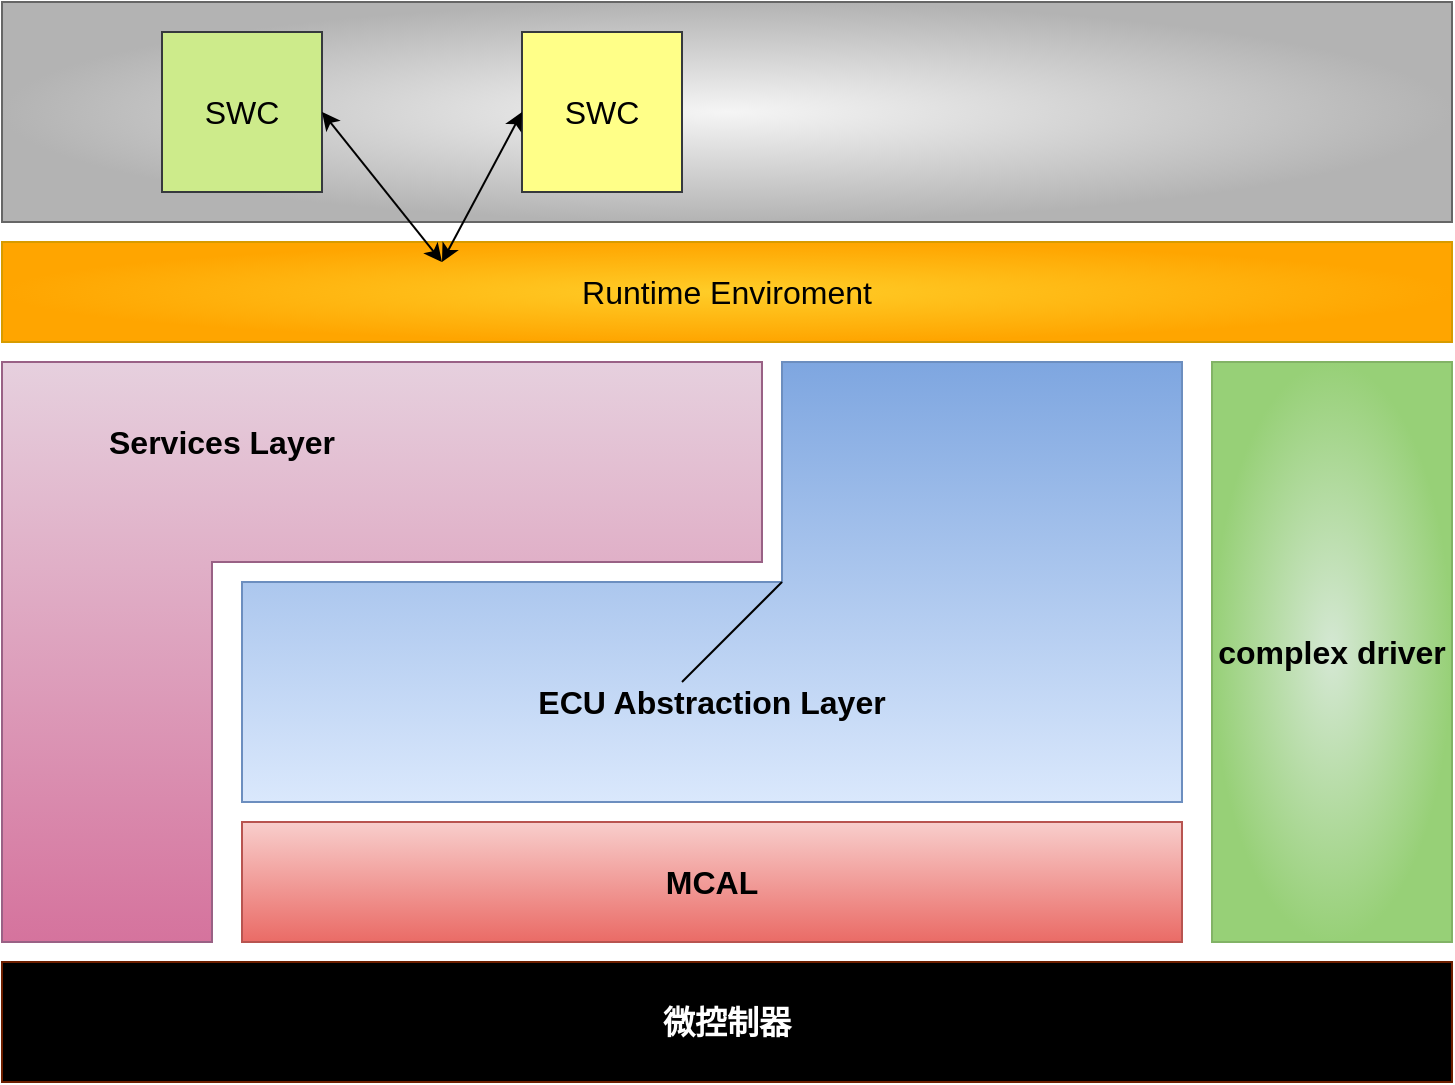 <mxfile version="15.0.2" type="github">
  <diagram id="6V8Hg_uAZFeybw74vvp0" name="Page-1">
    <mxGraphModel dx="1422" dy="762" grid="1" gridSize="10" guides="1" tooltips="1" connect="1" arrows="1" fold="1" page="1" pageScale="1" pageWidth="850" pageHeight="1100" math="0" shadow="0">
      <root>
        <mxCell id="0" />
        <mxCell id="1" parent="0" />
        <mxCell id="nB5kz3mRnRbZJAbKRwsi-1" value="微控制器" style="rounded=0;whiteSpace=wrap;html=1;fontStyle=1;fontSize=16;fontColor=#ffffff;strokeColor=#6D1F00;fillColor=#000000;" parent="1" vertex="1">
          <mxGeometry x="60" y="960" width="725" height="60" as="geometry" />
        </mxCell>
        <mxCell id="nB5kz3mRnRbZJAbKRwsi-3" value="" style="shape=corner;whiteSpace=wrap;html=1;dx=105;dy=100;fillColor=#e6d0de;strokeColor=#996185;gradientColor=#d5739d;" parent="1" vertex="1">
          <mxGeometry x="60" y="660" width="380" height="290" as="geometry" />
        </mxCell>
        <mxCell id="nB5kz3mRnRbZJAbKRwsi-4" value="Services Layer" style="text;html=1;strokeColor=none;fillColor=none;align=center;verticalAlign=middle;whiteSpace=wrap;rounded=0;fontSize=16;fontStyle=1" parent="1" vertex="1">
          <mxGeometry x="90" y="680" width="160" height="40" as="geometry" />
        </mxCell>
        <mxCell id="nB5kz3mRnRbZJAbKRwsi-5" value="MCAL" style="rounded=0;whiteSpace=wrap;html=1;fontSize=16;fontStyle=1;fillColor=#f8cecc;strokeColor=#b85450;gradientColor=#ea6b66;" parent="1" vertex="1">
          <mxGeometry x="180" y="890" width="470" height="60" as="geometry" />
        </mxCell>
        <mxCell id="nB5kz3mRnRbZJAbKRwsi-6" value="complex driver" style="rounded=0;whiteSpace=wrap;html=1;fontSize=16;gradientDirection=radial;fontStyle=1;fillColor=#d5e8d4;strokeColor=#82b366;gradientColor=#97d077;" parent="1" vertex="1">
          <mxGeometry x="665" y="660" width="120" height="290" as="geometry" />
        </mxCell>
        <mxCell id="nB5kz3mRnRbZJAbKRwsi-7" value="" style="shape=corner;whiteSpace=wrap;html=1;fontSize=16;rotation=-180;dx=200;dy=110;fillColor=#dae8fc;strokeColor=#6c8ebf;gradientColor=#7ea6e0;" parent="1" vertex="1">
          <mxGeometry x="180" y="660" width="470" height="220" as="geometry" />
        </mxCell>
        <mxCell id="nB5kz3mRnRbZJAbKRwsi-9" value="ECU Abstraction Layer" style="text;html=1;strokeColor=none;fillColor=none;align=center;verticalAlign=middle;whiteSpace=wrap;rounded=0;fontSize=16;fontColor=#000000;fontStyle=1" parent="1" vertex="1">
          <mxGeometry x="325" y="800" width="180" height="60" as="geometry" />
        </mxCell>
        <mxCell id="nB5kz3mRnRbZJAbKRwsi-10" value="Runtime Enviroment" style="rounded=0;whiteSpace=wrap;html=1;fontSize=16;gradientDirection=radial;fillColor=#ffcd28;strokeColor=#d79b00;gradientColor=#ffa500;" parent="1" vertex="1">
          <mxGeometry x="60" y="600" width="725" height="50" as="geometry" />
        </mxCell>
        <mxCell id="nB5kz3mRnRbZJAbKRwsi-11" value="" style="rounded=0;whiteSpace=wrap;html=1;fontSize=16;gradientDirection=radial;gradientColor=#b3b3b3;fillColor=#f5f5f5;strokeColor=#666666;" parent="1" vertex="1">
          <mxGeometry x="60" y="480" width="725" height="110" as="geometry" />
        </mxCell>
        <mxCell id="nB5kz3mRnRbZJAbKRwsi-12" value="SWC" style="whiteSpace=wrap;html=1;aspect=fixed;fontSize=16;fillColor=#cdeb8b;gradientDirection=radial;strokeColor=#36393d;" parent="1" vertex="1">
          <mxGeometry x="140" y="495" width="80" height="80" as="geometry" />
        </mxCell>
        <mxCell id="nB5kz3mRnRbZJAbKRwsi-14" value="SWC" style="whiteSpace=wrap;html=1;aspect=fixed;fontSize=16;fillColor=#ffff88;gradientDirection=radial;strokeColor=#36393d;" parent="1" vertex="1">
          <mxGeometry x="320" y="495" width="80" height="80" as="geometry" />
        </mxCell>
        <mxCell id="-jFCafJ9BQaMnF0YYQTD-2" value="" style="endArrow=none;html=1;" edge="1" parent="1">
          <mxGeometry width="50" height="50" relative="1" as="geometry">
            <mxPoint x="400" y="820" as="sourcePoint" />
            <mxPoint x="450" y="770" as="targetPoint" />
          </mxGeometry>
        </mxCell>
        <mxCell id="-jFCafJ9BQaMnF0YYQTD-4" value="" style="endArrow=classic;startArrow=classic;html=1;entryX=0;entryY=0.5;entryDx=0;entryDy=0;" edge="1" parent="1" target="nB5kz3mRnRbZJAbKRwsi-14">
          <mxGeometry width="50" height="50" relative="1" as="geometry">
            <mxPoint x="280" y="610" as="sourcePoint" />
            <mxPoint x="330" y="560" as="targetPoint" />
          </mxGeometry>
        </mxCell>
        <mxCell id="-jFCafJ9BQaMnF0YYQTD-5" value="" style="endArrow=classic;startArrow=classic;html=1;entryX=1;entryY=0.5;entryDx=0;entryDy=0;" edge="1" parent="1" target="nB5kz3mRnRbZJAbKRwsi-12">
          <mxGeometry width="50" height="50" relative="1" as="geometry">
            <mxPoint x="280" y="610" as="sourcePoint" />
            <mxPoint x="270" y="570" as="targetPoint" />
          </mxGeometry>
        </mxCell>
      </root>
    </mxGraphModel>
  </diagram>
</mxfile>
